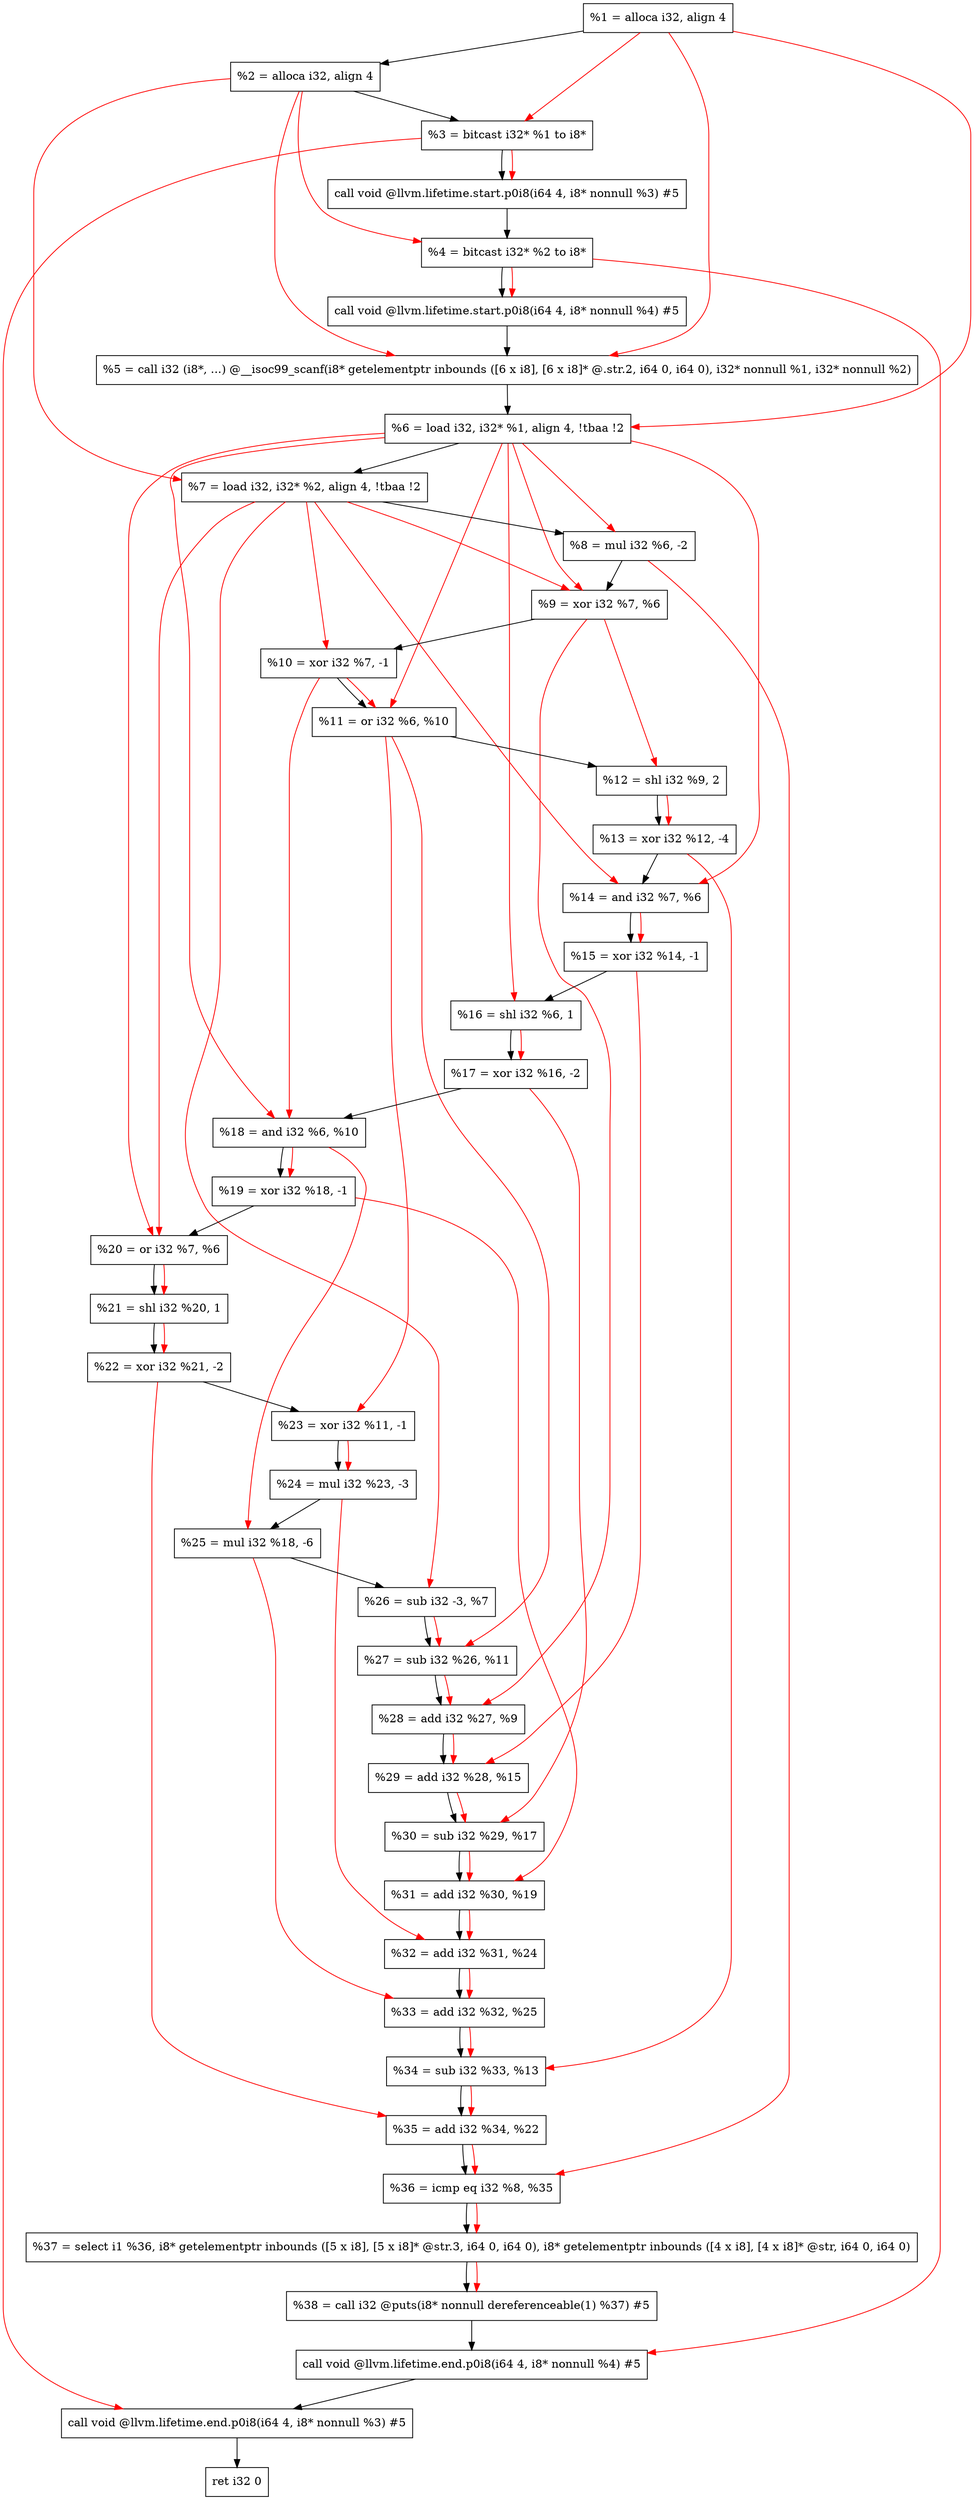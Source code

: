 digraph "DFG for'main' function" {
	Node0x1e592b8[shape=record, label="  %1 = alloca i32, align 4"];
	Node0x1e59338[shape=record, label="  %2 = alloca i32, align 4"];
	Node0x1e593c8[shape=record, label="  %3 = bitcast i32* %1 to i8*"];
	Node0x1e59828[shape=record, label="  call void @llvm.lifetime.start.p0i8(i64 4, i8* nonnull %3) #5"];
	Node0x1e59908[shape=record, label="  %4 = bitcast i32* %2 to i8*"];
	Node0x1e59a28[shape=record, label="  call void @llvm.lifetime.start.p0i8(i64 4, i8* nonnull %4) #5"];
	Node0x1e59c60[shape=record, label="  %5 = call i32 (i8*, ...) @__isoc99_scanf(i8* getelementptr inbounds ([6 x i8], [6 x i8]* @.str.2, i64 0, i64 0), i32* nonnull %1, i32* nonnull %2)"];
	Node0x1e59d18[shape=record, label="  %6 = load i32, i32* %1, align 4, !tbaa !2"];
	Node0x1e5ac88[shape=record, label="  %7 = load i32, i32* %2, align 4, !tbaa !2"];
	Node0x1e5b310[shape=record, label="  %8 = mul i32 %6, -2"];
	Node0x1e5b380[shape=record, label="  %9 = xor i32 %7, %6"];
	Node0x1e5b3f0[shape=record, label="  %10 = xor i32 %7, -1"];
	Node0x1e5b460[shape=record, label="  %11 = or i32 %6, %10"];
	Node0x1e5b4d0[shape=record, label="  %12 = shl i32 %9, 2"];
	Node0x1e5b540[shape=record, label="  %13 = xor i32 %12, -4"];
	Node0x1e5b5b0[shape=record, label="  %14 = and i32 %7, %6"];
	Node0x1e5b620[shape=record, label="  %15 = xor i32 %14, -1"];
	Node0x1e5b690[shape=record, label="  %16 = shl i32 %6, 1"];
	Node0x1e5b700[shape=record, label="  %17 = xor i32 %16, -2"];
	Node0x1e5b770[shape=record, label="  %18 = and i32 %6, %10"];
	Node0x1e5b7e0[shape=record, label="  %19 = xor i32 %18, -1"];
	Node0x1e5b850[shape=record, label="  %20 = or i32 %7, %6"];
	Node0x1e5b8c0[shape=record, label="  %21 = shl i32 %20, 1"];
	Node0x1e5b930[shape=record, label="  %22 = xor i32 %21, -2"];
	Node0x1e5b9a0[shape=record, label="  %23 = xor i32 %11, -1"];
	Node0x1e5ba10[shape=record, label="  %24 = mul i32 %23, -3"];
	Node0x1e5ba80[shape=record, label="  %25 = mul i32 %18, -6"];
	Node0x1e5baf0[shape=record, label="  %26 = sub i32 -3, %7"];
	Node0x1e5bb60[shape=record, label="  %27 = sub i32 %26, %11"];
	Node0x1e5bbd0[shape=record, label="  %28 = add i32 %27, %9"];
	Node0x1e5bc40[shape=record, label="  %29 = add i32 %28, %15"];
	Node0x1e5bcb0[shape=record, label="  %30 = sub i32 %29, %17"];
	Node0x1e5bd20[shape=record, label="  %31 = add i32 %30, %19"];
	Node0x1e5bd90[shape=record, label="  %32 = add i32 %31, %24"];
	Node0x1e5be00[shape=record, label="  %33 = add i32 %32, %25"];
	Node0x1e5be70[shape=record, label="  %34 = sub i32 %33, %13"];
	Node0x1e5bee0[shape=record, label="  %35 = add i32 %34, %22"];
	Node0x1e5bf50[shape=record, label="  %36 = icmp eq i32 %8, %35"];
	Node0x1df99d8[shape=record, label="  %37 = select i1 %36, i8* getelementptr inbounds ([5 x i8], [5 x i8]* @str.3, i64 0, i64 0), i8* getelementptr inbounds ([4 x i8], [4 x i8]* @str, i64 0, i64 0)"];
	Node0x1e5bfe0[shape=record, label="  %38 = call i32 @puts(i8* nonnull dereferenceable(1) %37) #5"];
	Node0x1e5c238[shape=record, label="  call void @llvm.lifetime.end.p0i8(i64 4, i8* nonnull %4) #5"];
	Node0x1e5c398[shape=record, label="  call void @llvm.lifetime.end.p0i8(i64 4, i8* nonnull %3) #5"];
	Node0x1e5c458[shape=record, label="  ret i32 0"];
	Node0x1e592b8 -> Node0x1e59338;
	Node0x1e59338 -> Node0x1e593c8;
	Node0x1e593c8 -> Node0x1e59828;
	Node0x1e59828 -> Node0x1e59908;
	Node0x1e59908 -> Node0x1e59a28;
	Node0x1e59a28 -> Node0x1e59c60;
	Node0x1e59c60 -> Node0x1e59d18;
	Node0x1e59d18 -> Node0x1e5ac88;
	Node0x1e5ac88 -> Node0x1e5b310;
	Node0x1e5b310 -> Node0x1e5b380;
	Node0x1e5b380 -> Node0x1e5b3f0;
	Node0x1e5b3f0 -> Node0x1e5b460;
	Node0x1e5b460 -> Node0x1e5b4d0;
	Node0x1e5b4d0 -> Node0x1e5b540;
	Node0x1e5b540 -> Node0x1e5b5b0;
	Node0x1e5b5b0 -> Node0x1e5b620;
	Node0x1e5b620 -> Node0x1e5b690;
	Node0x1e5b690 -> Node0x1e5b700;
	Node0x1e5b700 -> Node0x1e5b770;
	Node0x1e5b770 -> Node0x1e5b7e0;
	Node0x1e5b7e0 -> Node0x1e5b850;
	Node0x1e5b850 -> Node0x1e5b8c0;
	Node0x1e5b8c0 -> Node0x1e5b930;
	Node0x1e5b930 -> Node0x1e5b9a0;
	Node0x1e5b9a0 -> Node0x1e5ba10;
	Node0x1e5ba10 -> Node0x1e5ba80;
	Node0x1e5ba80 -> Node0x1e5baf0;
	Node0x1e5baf0 -> Node0x1e5bb60;
	Node0x1e5bb60 -> Node0x1e5bbd0;
	Node0x1e5bbd0 -> Node0x1e5bc40;
	Node0x1e5bc40 -> Node0x1e5bcb0;
	Node0x1e5bcb0 -> Node0x1e5bd20;
	Node0x1e5bd20 -> Node0x1e5bd90;
	Node0x1e5bd90 -> Node0x1e5be00;
	Node0x1e5be00 -> Node0x1e5be70;
	Node0x1e5be70 -> Node0x1e5bee0;
	Node0x1e5bee0 -> Node0x1e5bf50;
	Node0x1e5bf50 -> Node0x1df99d8;
	Node0x1df99d8 -> Node0x1e5bfe0;
	Node0x1e5bfe0 -> Node0x1e5c238;
	Node0x1e5c238 -> Node0x1e5c398;
	Node0x1e5c398 -> Node0x1e5c458;
edge [color=red]
	Node0x1e592b8 -> Node0x1e593c8;
	Node0x1e593c8 -> Node0x1e59828;
	Node0x1e59338 -> Node0x1e59908;
	Node0x1e59908 -> Node0x1e59a28;
	Node0x1e592b8 -> Node0x1e59c60;
	Node0x1e59338 -> Node0x1e59c60;
	Node0x1e592b8 -> Node0x1e59d18;
	Node0x1e59338 -> Node0x1e5ac88;
	Node0x1e59d18 -> Node0x1e5b310;
	Node0x1e5ac88 -> Node0x1e5b380;
	Node0x1e59d18 -> Node0x1e5b380;
	Node0x1e5ac88 -> Node0x1e5b3f0;
	Node0x1e59d18 -> Node0x1e5b460;
	Node0x1e5b3f0 -> Node0x1e5b460;
	Node0x1e5b380 -> Node0x1e5b4d0;
	Node0x1e5b4d0 -> Node0x1e5b540;
	Node0x1e5ac88 -> Node0x1e5b5b0;
	Node0x1e59d18 -> Node0x1e5b5b0;
	Node0x1e5b5b0 -> Node0x1e5b620;
	Node0x1e59d18 -> Node0x1e5b690;
	Node0x1e5b690 -> Node0x1e5b700;
	Node0x1e59d18 -> Node0x1e5b770;
	Node0x1e5b3f0 -> Node0x1e5b770;
	Node0x1e5b770 -> Node0x1e5b7e0;
	Node0x1e5ac88 -> Node0x1e5b850;
	Node0x1e59d18 -> Node0x1e5b850;
	Node0x1e5b850 -> Node0x1e5b8c0;
	Node0x1e5b8c0 -> Node0x1e5b930;
	Node0x1e5b460 -> Node0x1e5b9a0;
	Node0x1e5b9a0 -> Node0x1e5ba10;
	Node0x1e5b770 -> Node0x1e5ba80;
	Node0x1e5ac88 -> Node0x1e5baf0;
	Node0x1e5baf0 -> Node0x1e5bb60;
	Node0x1e5b460 -> Node0x1e5bb60;
	Node0x1e5bb60 -> Node0x1e5bbd0;
	Node0x1e5b380 -> Node0x1e5bbd0;
	Node0x1e5bbd0 -> Node0x1e5bc40;
	Node0x1e5b620 -> Node0x1e5bc40;
	Node0x1e5bc40 -> Node0x1e5bcb0;
	Node0x1e5b700 -> Node0x1e5bcb0;
	Node0x1e5bcb0 -> Node0x1e5bd20;
	Node0x1e5b7e0 -> Node0x1e5bd20;
	Node0x1e5bd20 -> Node0x1e5bd90;
	Node0x1e5ba10 -> Node0x1e5bd90;
	Node0x1e5bd90 -> Node0x1e5be00;
	Node0x1e5ba80 -> Node0x1e5be00;
	Node0x1e5be00 -> Node0x1e5be70;
	Node0x1e5b540 -> Node0x1e5be70;
	Node0x1e5be70 -> Node0x1e5bee0;
	Node0x1e5b930 -> Node0x1e5bee0;
	Node0x1e5b310 -> Node0x1e5bf50;
	Node0x1e5bee0 -> Node0x1e5bf50;
	Node0x1e5bf50 -> Node0x1df99d8;
	Node0x1df99d8 -> Node0x1e5bfe0;
	Node0x1e59908 -> Node0x1e5c238;
	Node0x1e593c8 -> Node0x1e5c398;
}
